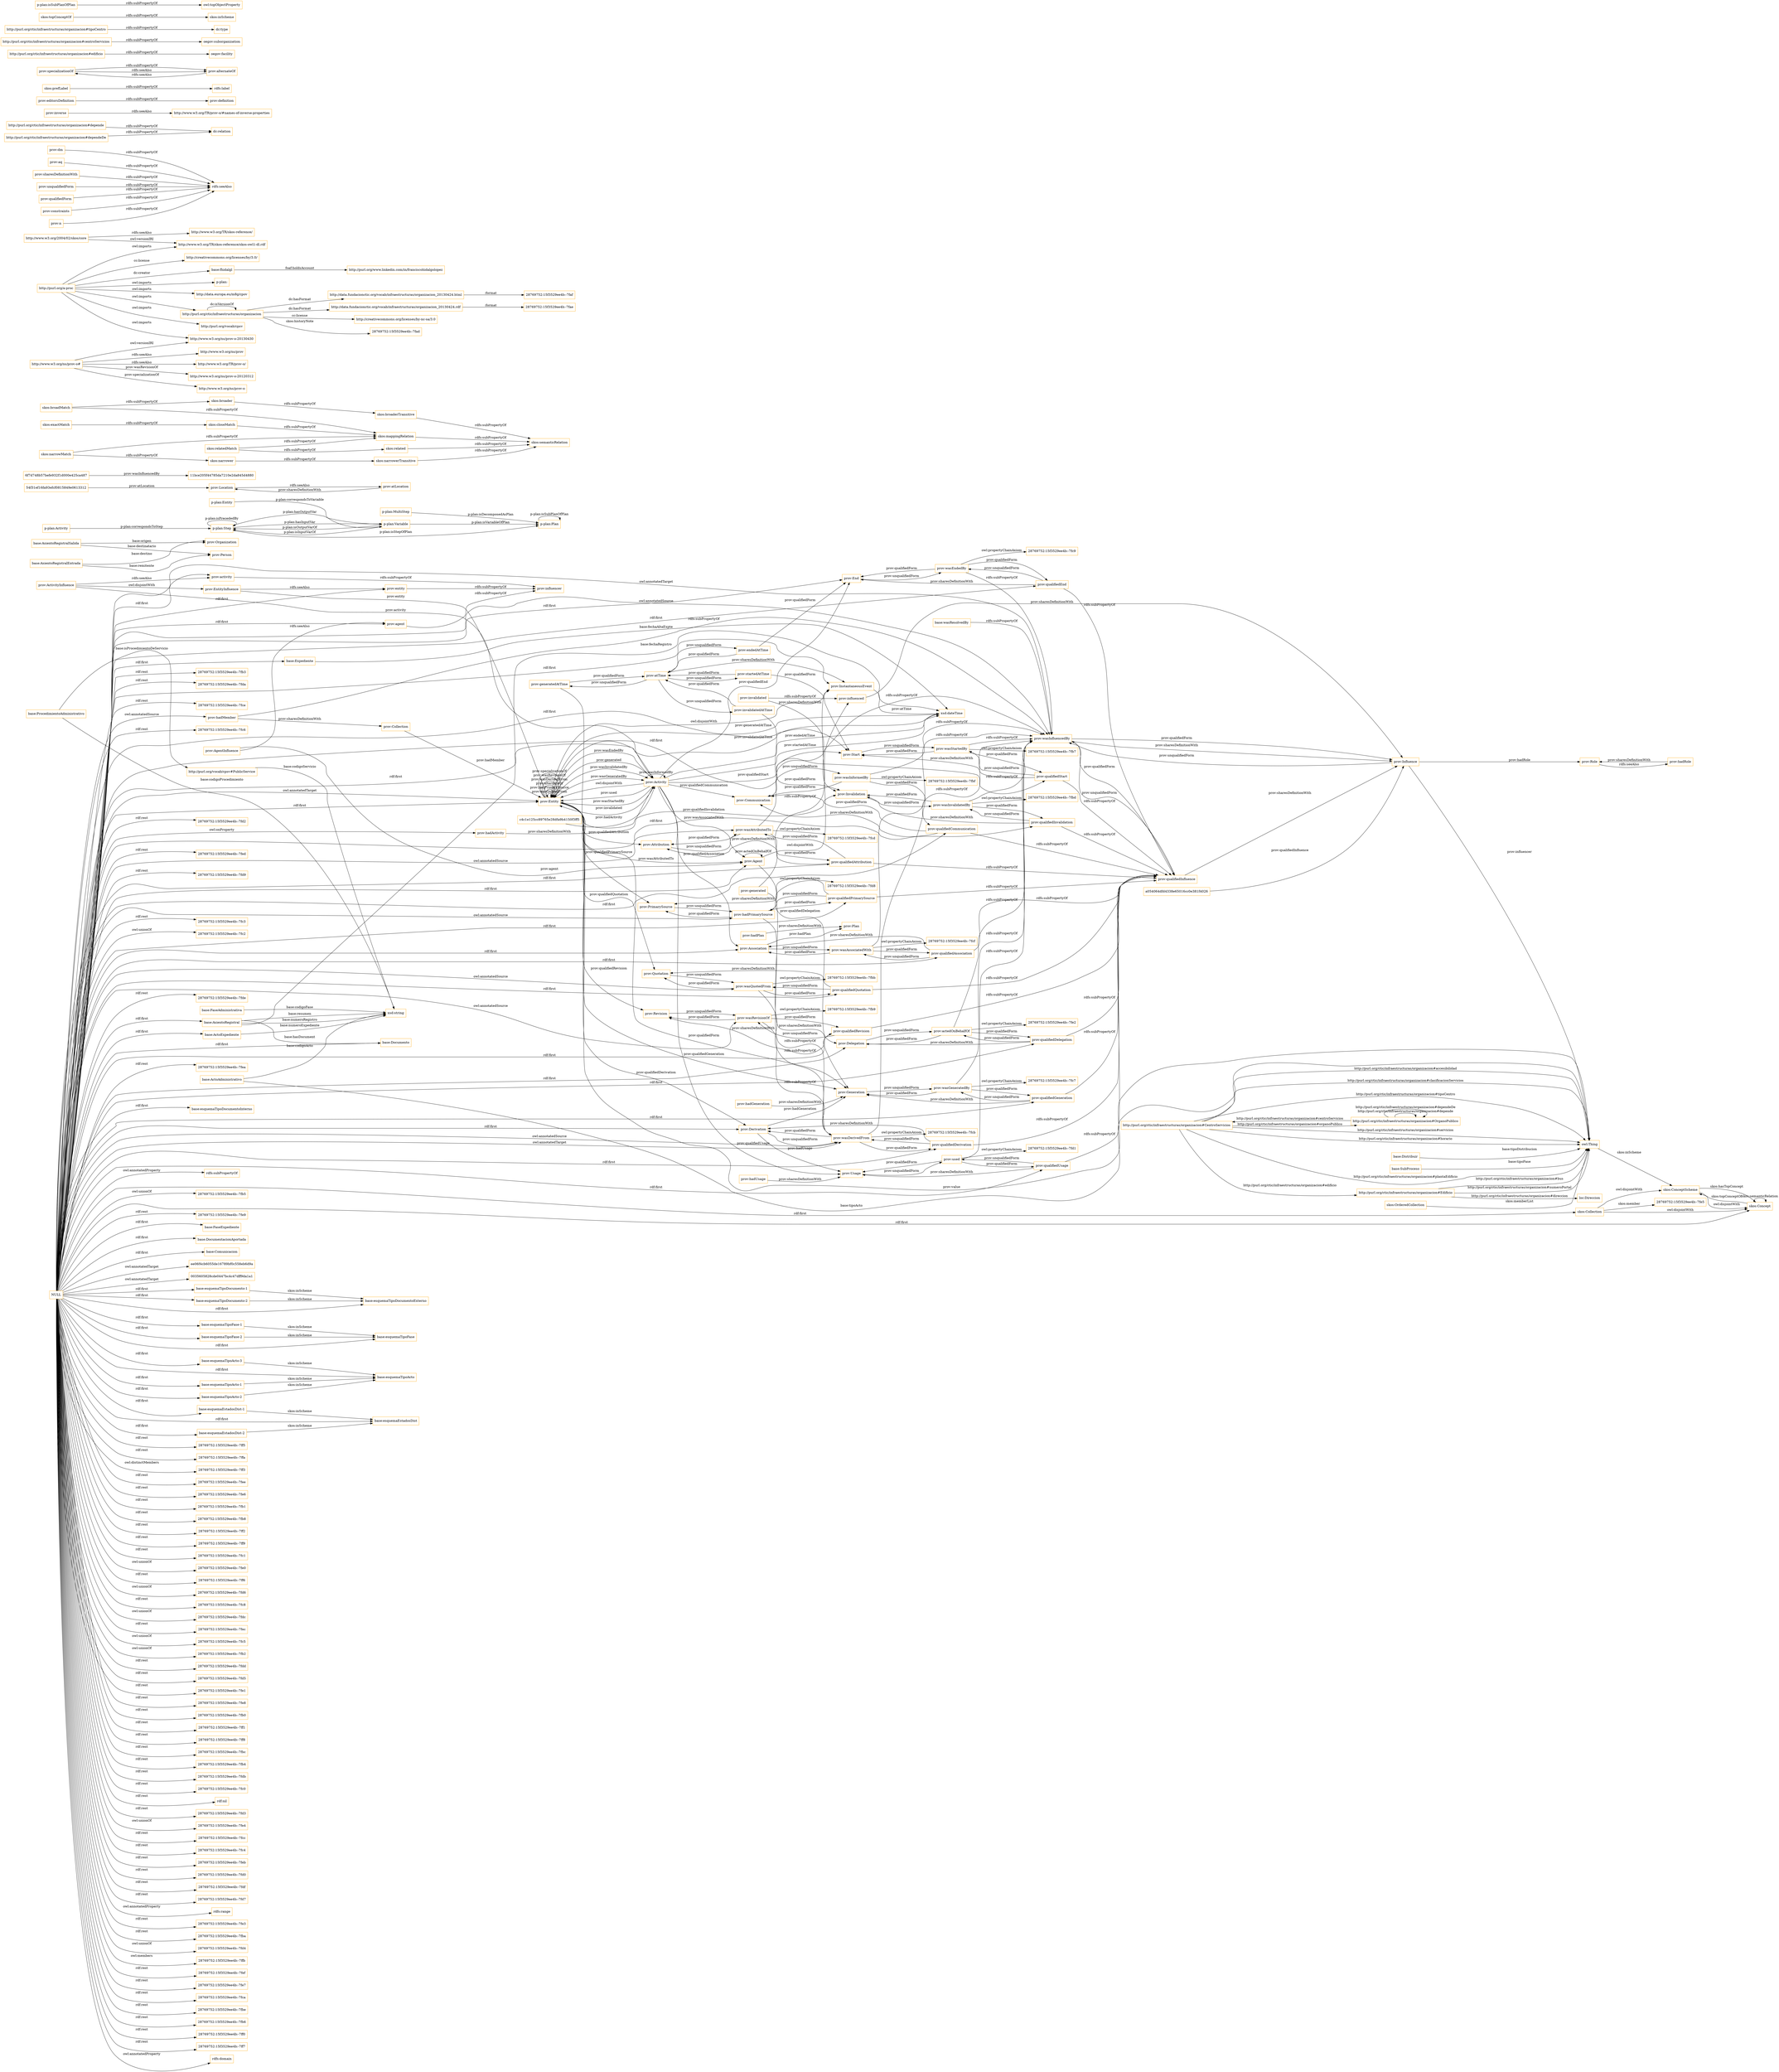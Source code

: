 digraph ar2dtool_diagram { 
rankdir=LR;
size="1501"
node [shape = rectangle, color="orange"]; "base:Distribuir" "base:AsientoRegistral" "base:FaseExpediente" "base:Documento" "base:AsientoRegistralSalida" "base:DocumentacionAportada" "base:ProcedimientoAdministrativo" "base:FaseAdministrativa" "base:ActoExpediente" "base:SubProceso" "skos:ConceptScheme" "base:AsientoRegistralEntrada" "base:Comunicacion" "base:Expediente" "skos:Concept" "base:ActoAdministrativo" "28769752:15f3529ee4b:-7fe5" "skos:OrderedCollection" "skos:Collection" "p-plan:MultiStep" "p-plan:Activity" "p-plan:Step" "p-plan:Entity" "prov:Entity" "p-plan:Plan" "prov:Plan" "prov:Activity" "p-plan:Variable" "prov:Influence" "prov:End" "prov:Agent" "prov:Derivation" "prov:Role" "prov:Quotation" "54f31ef16fa93efcf0815849e0613312" "ee06f4cb6055de16789bf0c558eb6d9a" "prov:Collection" "prov:InstantaneousEvent" "prov:Delegation" "prov:Invalidation" "prov:Usage" "11bce205f44785da7210e2da845d4880" "prov:Attribution" "prov:PrimarySource" "owl:Thing" "c4c1e125cc89765e28dfa9b4150f3ff5" "0035605828cde0447bc4c47dff9da1a1" "prov:ActivityInfluence" "prov:Organization" "prov:Revision" "prov:Communication" "prov:Association" "prov:Start" "prov:EntityInfluence" "prov:Location" "prov:AgentInfluence" "6f7d748b57befe932f1d000e425ca487" "a054064dfd4338e65016cc0e381f4026" "prov:Generation" "prov:Person" "http://purl.org/ctic/infraestructuras/organizacion#OrganoPublico" "http://purl.org/ctic/infraestructuras/organizacion#Edificio" "http://purl.org/ctic/infraestructuras/organizacion#CentroServicios" "loc:Direccion" ; /*classes style*/
	"prov:Activity" -> "prov:Entity" [ label = "owl:disjointWith" ];
	"prov:entity" -> "prov:influencer" [ label = "rdfs:subPropertyOf" ];
	"prov:Derivation" -> "prov:wasDerivedFrom" [ label = "prov:unqualifiedForm" ];
	"prov:Communication" -> "prov:wasInformedBy" [ label = "prov:unqualifiedForm" ];
	"prov:wasInvalidatedBy" -> "prov:wasInfluencedBy" [ label = "rdfs:subPropertyOf" ];
	"prov:wasInvalidatedBy" -> "28769752:15f3529ee4b:-7fbd" [ label = "owl:propertyChainAxiom" ];
	"prov:wasInvalidatedBy" -> "prov:qualifiedInvalidation" [ label = "prov:qualifiedForm" ];
	"prov:wasInvalidatedBy" -> "prov:Invalidation" [ label = "prov:qualifiedForm" ];
	"skos:closeMatch" -> "skos:mappingRelation" [ label = "rdfs:subPropertyOf" ];
	"prov:hadActivity" -> "prov:Activity" [ label = "prov:sharesDefinitionWith" ];
	"prov:hadGeneration" -> "prov:Generation" [ label = "prov:sharesDefinitionWith" ];
	"base:wasResolvedBy" -> "prov:wasInfluencedBy" [ label = "rdfs:subPropertyOf" ];
	"http://data.fundacionctic.org/vocab/infraestructuras/organizacion_20130424.html" -> "28769752:15f3529ee4b:-7faf" [ label = ":format" ];
	"prov:qualifiedPrimarySource" -> "prov:qualifiedInfluence" [ label = "rdfs:subPropertyOf" ];
	"prov:qualifiedPrimarySource" -> "prov:PrimarySource" [ label = "prov:sharesDefinitionWith" ];
	"prov:qualifiedPrimarySource" -> "prov:hadPrimarySource" [ label = "prov:unqualifiedForm" ];
	"prov:generated" -> "prov:Generation" [ label = "prov:sharesDefinitionWith" ];
	"prov:generated" -> "prov:influenced" [ label = "rdfs:subPropertyOf" ];
	"prov:dm" -> "rdfs:seeAlso" [ label = "rdfs:subPropertyOf" ];
	"http://www.w3.org/2004/02/skos/core" -> "http://www.w3.org/TR/skos-reference/skos-owl1-dl.rdf" [ label = "owl:versionIRI" ];
	"http://www.w3.org/2004/02/skos/core" -> "http://www.w3.org/TR/skos-reference/" [ label = "rdfs:seeAlso" ];
	"prov:wasDerivedFrom" -> "prov:Derivation" [ label = "prov:qualifiedForm" ];
	"prov:wasDerivedFrom" -> "prov:qualifiedDerivation" [ label = "prov:qualifiedForm" ];
	"prov:wasDerivedFrom" -> "prov:wasInfluencedBy" [ label = "rdfs:subPropertyOf" ];
	"prov:wasDerivedFrom" -> "28769752:15f3529ee4b:-7fcb" [ label = "owl:propertyChainAxiom" ];
	"skos:related" -> "skos:semanticRelation" [ label = "rdfs:subPropertyOf" ];
	"base:esquemaTipoDocumento-1" -> "base:esquemaTipoDocumentoExterno" [ label = "skos:inScheme" ];
	"prov:Delegation" -> "prov:actedOnBehalfOf" [ label = "prov:unqualifiedForm" ];
	"prov:invalidated" -> "prov:influenced" [ label = "rdfs:subPropertyOf" ];
	"prov:invalidated" -> "prov:Invalidation" [ label = "prov:sharesDefinitionWith" ];
	"skos:exactMatch" -> "skos:closeMatch" [ label = "rdfs:subPropertyOf" ];
	"http://purl.org/ctic/infraestructuras/organizacion#depende" -> "dc:relation" [ label = "rdfs:subPropertyOf" ];
	"prov:inverse" -> "http://www.w3.org/TR/prov-o/#names-of-inverse-properties" [ label = "rdfs:seeAlso" ];
	"prov:aq" -> "rdfs:seeAlso" [ label = "rdfs:subPropertyOf" ];
	"prov:Agent" -> "prov:InstantaneousEvent" [ label = "owl:disjointWith" ];
	"prov:wasInfluencedBy" -> "prov:Influence" [ label = "prov:sharesDefinitionWith" ];
	"prov:wasInfluencedBy" -> "prov:Influence" [ label = "prov:qualifiedForm" ];
	"prov:wasInfluencedBy" -> "prov:qualifiedInfluence" [ label = "prov:qualifiedForm" ];
	"prov:qualifiedDelegation" -> "prov:Delegation" [ label = "prov:sharesDefinitionWith" ];
	"prov:qualifiedDelegation" -> "prov:actedOnBehalfOf" [ label = "prov:unqualifiedForm" ];
	"prov:qualifiedDelegation" -> "prov:qualifiedInfluence" [ label = "rdfs:subPropertyOf" ];
	"prov:qualifiedAssociation" -> "prov:Association" [ label = "prov:sharesDefinitionWith" ];
	"prov:qualifiedAssociation" -> "prov:wasAssociatedWith" [ label = "prov:unqualifiedForm" ];
	"prov:qualifiedAssociation" -> "prov:qualifiedInfluence" [ label = "rdfs:subPropertyOf" ];
	"prov:editorsDefinition" -> "prov:definition" [ label = "rdfs:subPropertyOf" ];
	"skos:broaderTransitive" -> "skos:semanticRelation" [ label = "rdfs:subPropertyOf" ];
	"prov:Start" -> "prov:wasStartedBy" [ label = "prov:unqualifiedForm" ];
	"skos:narrower" -> "skos:narrowerTransitive" [ label = "rdfs:subPropertyOf" ];
	"prov:wasAttributedTo" -> "prov:Attribution" [ label = "prov:qualifiedForm" ];
	"prov:wasAttributedTo" -> "prov:wasInfluencedBy" [ label = "rdfs:subPropertyOf" ];
	"prov:wasAttributedTo" -> "prov:qualifiedAttribution" [ label = "prov:qualifiedForm" ];
	"prov:wasAttributedTo" -> "28769752:15f3529ee4b:-7fcd" [ label = "owl:propertyChainAxiom" ];
	"skos:Collection" -> "skos:ConceptScheme" [ label = "owl:disjointWith" ];
	"skos:Collection" -> "skos:Concept" [ label = "owl:disjointWith" ];
	"prov:Influence" -> "prov:wasInfluencedBy" [ label = "prov:unqualifiedForm" ];
	"prov:Usage" -> "prov:used" [ label = "prov:unqualifiedForm" ];
	"http://purl.org/ctic/infraestructuras/organizacion#dependeDe" -> "dc:relation" [ label = "rdfs:subPropertyOf" ];
	"skos:ConceptScheme" -> "skos:Concept" [ label = "owl:disjointWith" ];
	"prov:Association" -> "prov:wasAssociatedWith" [ label = "prov:unqualifiedForm" ];
	"prov:wasEndedBy" -> "prov:qualifiedEnd" [ label = "prov:qualifiedForm" ];
	"prov:wasEndedBy" -> "28769752:15f3529ee4b:-7fc9" [ label = "owl:propertyChainAxiom" ];
	"prov:wasEndedBy" -> "prov:End" [ label = "prov:qualifiedForm" ];
	"prov:wasEndedBy" -> "prov:wasInfluencedBy" [ label = "rdfs:subPropertyOf" ];
	"prov:activity" -> "prov:influencer" [ label = "rdfs:subPropertyOf" ];
	"prov:Entity" -> "prov:InstantaneousEvent" [ label = "owl:disjointWith" ];
	"skos:prefLabel" -> "rdfs:label" [ label = "rdfs:subPropertyOf" ];
	"base:esquemaTipoFase-1" -> "base:esquemaTipoFase" [ label = "skos:inScheme" ];
	"prov:specializationOf" -> "prov:alternateOf" [ label = "rdfs:subPropertyOf" ];
	"prov:specializationOf" -> "prov:alternateOf" [ label = "rdfs:seeAlso" ];
	"prov:invalidatedAtTime" -> "prov:atTime" [ label = "prov:qualifiedForm" ];
	"prov:invalidatedAtTime" -> "prov:Invalidation" [ label = "prov:qualifiedForm" ];
	"base:esquemaTipoActo-2" -> "base:esquemaTipoActo" [ label = "skos:inScheme" ];
	"prov:hadUsage" -> "prov:Usage" [ label = "prov:sharesDefinitionWith" ];
	"prov:qualifiedEnd" -> "prov:qualifiedInfluence" [ label = "rdfs:subPropertyOf" ];
	"prov:qualifiedEnd" -> "prov:wasEndedBy" [ label = "prov:unqualifiedForm" ];
	"prov:qualifiedEnd" -> "prov:End" [ label = "prov:sharesDefinitionWith" ];
	"skos:broadMatch" -> "skos:broader" [ label = "rdfs:subPropertyOf" ];
	"skos:broadMatch" -> "skos:mappingRelation" [ label = "rdfs:subPropertyOf" ];
	"prov:sharesDefinitionWith" -> "rdfs:seeAlso" [ label = "rdfs:subPropertyOf" ];
	"prov:used" -> "prov:wasInfluencedBy" [ label = "rdfs:subPropertyOf" ];
	"prov:used" -> "prov:Usage" [ label = "prov:qualifiedForm" ];
	"prov:used" -> "28769752:15f3529ee4b:-7fd1" [ label = "owl:propertyChainAxiom" ];
	"prov:used" -> "prov:qualifiedUsage" [ label = "prov:qualifiedForm" ];
	"prov:agent" -> "prov:influencer" [ label = "rdfs:subPropertyOf" ];
	"prov:qualifiedCommunication" -> "prov:Communication" [ label = "prov:sharesDefinitionWith" ];
	"prov:qualifiedCommunication" -> "prov:Communication" [ label = "prov:qualifiedForm" ];
	"prov:qualifiedCommunication" -> "prov:qualifiedInfluence" [ label = "rdfs:subPropertyOf" ];
	"prov:atTime" -> "prov:invalidatedAtTime" [ label = "prov:unqualifiedForm" ];
	"prov:atTime" -> "prov:startedAtTime" [ label = "prov:unqualifiedForm" ];
	"prov:atTime" -> "prov:generatedAtTime" [ label = "prov:unqualifiedForm" ];
	"prov:atTime" -> "prov:endedAtTime" [ label = "prov:unqualifiedForm" ];
	"prov:atTime" -> "prov:InstantaneousEvent" [ label = "prov:sharesDefinitionWith" ];
	"prov:hadRole" -> "prov:Role" [ label = "prov:sharesDefinitionWith" ];
	"skos:narrowMatch" -> "skos:narrower" [ label = "rdfs:subPropertyOf" ];
	"skos:narrowMatch" -> "skos:mappingRelation" [ label = "rdfs:subPropertyOf" ];
	"prov:wasQuotedFrom" -> "28769752:15f3529ee4b:-7fbb" [ label = "owl:propertyChainAxiom" ];
	"prov:wasQuotedFrom" -> "prov:wasDerivedFrom" [ label = "rdfs:subPropertyOf" ];
	"prov:wasQuotedFrom" -> "prov:qualifiedQuotation" [ label = "prov:qualifiedForm" ];
	"prov:wasQuotedFrom" -> "prov:Quotation" [ label = "prov:qualifiedForm" ];
	"prov:qualifiedQuotation" -> "prov:wasQuotedFrom" [ label = "prov:unqualifiedForm" ];
	"prov:qualifiedQuotation" -> "prov:Quotation" [ label = "prov:sharesDefinitionWith" ];
	"prov:qualifiedQuotation" -> "prov:qualifiedInfluence" [ label = "rdfs:subPropertyOf" ];
	"prov:unqualifiedForm" -> "rdfs:seeAlso" [ label = "rdfs:subPropertyOf" ];
	"prov:wasGeneratedBy" -> "prov:wasInfluencedBy" [ label = "rdfs:subPropertyOf" ];
	"prov:wasGeneratedBy" -> "prov:Generation" [ label = "prov:qualifiedForm" ];
	"prov:wasGeneratedBy" -> "28769752:15f3529ee4b:-7fc7" [ label = "owl:propertyChainAxiom" ];
	"prov:wasGeneratedBy" -> "prov:qualifiedGeneration" [ label = "prov:qualifiedForm" ];
	"prov:qualifiedForm" -> "rdfs:seeAlso" [ label = "rdfs:subPropertyOf" ];
	"skos:narrowerTransitive" -> "skos:semanticRelation" [ label = "rdfs:subPropertyOf" ];
	"prov:qualifiedUsage" -> "prov:qualifiedInfluence" [ label = "rdfs:subPropertyOf" ];
	"prov:qualifiedUsage" -> "prov:Usage" [ label = "prov:sharesDefinitionWith" ];
	"prov:qualifiedUsage" -> "prov:used" [ label = "prov:unqualifiedForm" ];
	"prov:wasInformedBy" -> "28769752:15f3529ee4b:-7fbf" [ label = "owl:propertyChainAxiom" ];
	"prov:wasInformedBy" -> "prov:wasInfluencedBy" [ label = "rdfs:subPropertyOf" ];
	"prov:wasInformedBy" -> "prov:qualifiedCommunication" [ label = "prov:qualifiedForm" ];
	"prov:wasInformedBy" -> "prov:Communication" [ label = "prov:qualifiedForm" ];
	"prov:hadMember" -> "prov:Collection" [ label = "prov:sharesDefinitionWith" ];
	"prov:hadMember" -> "prov:wasInfluencedBy" [ label = "rdfs:subPropertyOf" ];
	"prov:qualifiedInvalidation" -> "prov:Invalidation" [ label = "prov:sharesDefinitionWith" ];
	"prov:qualifiedInvalidation" -> "prov:wasInvalidatedBy" [ label = "prov:unqualifiedForm" ];
	"prov:qualifiedInvalidation" -> "prov:qualifiedInfluence" [ label = "rdfs:subPropertyOf" ];
	"prov:Generation" -> "prov:wasGeneratedBy" [ label = "prov:unqualifiedForm" ];
	"prov:constraints" -> "rdfs:seeAlso" [ label = "rdfs:subPropertyOf" ];
	"prov:actedOnBehalfOf" -> "prov:qualifiedDelegation" [ label = "prov:qualifiedForm" ];
	"prov:actedOnBehalfOf" -> "prov:Delegation" [ label = "prov:qualifiedForm" ];
	"prov:actedOnBehalfOf" -> "28769752:15f3529ee4b:-7fe2" [ label = "owl:propertyChainAxiom" ];
	"prov:actedOnBehalfOf" -> "prov:wasInfluencedBy" [ label = "rdfs:subPropertyOf" ];
	"prov:qualifiedGeneration" -> "prov:wasGeneratedBy" [ label = "prov:unqualifiedForm" ];
	"prov:qualifiedGeneration" -> "prov:qualifiedInfluence" [ label = "rdfs:subPropertyOf" ];
	"prov:qualifiedGeneration" -> "prov:Generation" [ label = "prov:sharesDefinitionWith" ];
	"prov:ActivityInfluence" -> "prov:activity" [ label = "rdfs:seeAlso" ];
	"prov:ActivityInfluence" -> "prov:EntityInfluence" [ label = "owl:disjointWith" ];
	"prov:qualifiedAttribution" -> "prov:qualifiedInfluence" [ label = "rdfs:subPropertyOf" ];
	"prov:qualifiedAttribution" -> "prov:wasAttributedTo" [ label = "prov:unqualifiedForm" ];
	"prov:qualifiedAttribution" -> "prov:Attribution" [ label = "prov:sharesDefinitionWith" ];
	"prov:startedAtTime" -> "prov:Start" [ label = "prov:qualifiedForm" ];
	"prov:startedAtTime" -> "prov:atTime" [ label = "prov:qualifiedForm" ];
	"prov:Revision" -> "prov:wasRevisionOf" [ label = "prov:unqualifiedForm" ];
	"base:esquemaEstadosDist-1" -> "base:esquemaEstadosDist" [ label = "skos:inScheme" ];
	"http://purl.org/ctic/infraestructuras/organizacion#edificio" -> "oegov:facility" [ label = "rdfs:subPropertyOf" ];
	"prov:qualifiedDerivation" -> "prov:wasDerivedFrom" [ label = "prov:unqualifiedForm" ];
	"prov:qualifiedDerivation" -> "prov:qualifiedInfluence" [ label = "rdfs:subPropertyOf" ];
	"prov:qualifiedDerivation" -> "prov:Derivation" [ label = "prov:sharesDefinitionWith" ];
	"prov:AgentInfluence" -> "prov:agent" [ label = "rdfs:seeAlso" ];
	"http://data.fundacionctic.org/vocab/infraestructuras/organizacion_20130424.rdf" -> "28769752:15f3529ee4b:-7fae" [ label = ":format" ];
	"prov:wasAssociatedWith" -> "prov:Association" [ label = "prov:qualifiedForm" ];
	"prov:wasAssociatedWith" -> "prov:wasInfluencedBy" [ label = "rdfs:subPropertyOf" ];
	"prov:wasAssociatedWith" -> "prov:qualifiedAssociation" [ label = "prov:qualifiedForm" ];
	"prov:wasAssociatedWith" -> "28769752:15f3529ee4b:-7fcf" [ label = "owl:propertyChainAxiom" ];
	"prov:Role" -> "prov:hadRole" [ label = "rdfs:seeAlso" ];
	"base:esquemaTipoDocumento-2" -> "base:esquemaTipoDocumentoExterno" [ label = "skos:inScheme" ];
	"prov:Invalidation" -> "prov:wasInvalidatedBy" [ label = "prov:unqualifiedForm" ];
	"prov:hadPlan" -> "prov:Plan" [ label = "prov:sharesDefinitionWith" ];
	"prov:n" -> "rdfs:seeAlso" [ label = "rdfs:subPropertyOf" ];
	"prov:endedAtTime" -> "prov:End" [ label = "prov:qualifiedForm" ];
	"prov:endedAtTime" -> "prov:atTime" [ label = "prov:qualifiedForm" ];
	"prov:qualifiedRevision" -> "prov:qualifiedInfluence" [ label = "rdfs:subPropertyOf" ];
	"prov:qualifiedRevision" -> "prov:wasRevisionOf" [ label = "prov:unqualifiedForm" ];
	"prov:qualifiedRevision" -> "prov:Revision" [ label = "prov:sharesDefinitionWith" ];
	"prov:alternateOf" -> "prov:specializationOf" [ label = "rdfs:seeAlso" ];
	"base:fhidalgl" -> "http://purl.org/www.linkedin.com/in/franciscohidalgolopez" [ label = "foaf:holdsAccount" ];
	"base:esquemaTipoFase-2" -> "base:esquemaTipoFase" [ label = "skos:inScheme" ];
	"base:esquemaTipoActo-3" -> "base:esquemaTipoActo" [ label = "skos:inScheme" ];
	"http://purl.org/ctic/infraestructuras/organizacion#centroServicios" -> "oegov:suborganization" [ label = "rdfs:subPropertyOf" ];
	"prov:wasStartedBy" -> "prov:qualifiedStart" [ label = "prov:qualifiedForm" ];
	"prov:wasStartedBy" -> "28769752:15f3529ee4b:-7fb7" [ label = "owl:propertyChainAxiom" ];
	"prov:wasStartedBy" -> "prov:wasInfluencedBy" [ label = "rdfs:subPropertyOf" ];
	"prov:wasStartedBy" -> "prov:Start" [ label = "prov:qualifiedForm" ];
	"prov:Location" -> "prov:atLocation" [ label = "rdfs:seeAlso" ];
	"prov:PrimarySource" -> "prov:hadPrimarySource" [ label = "prov:unqualifiedForm" ];
	"http://purl.org/a-proc" -> "base:fhidalgl" [ label = "dc:creator" ];
	"http://purl.org/a-proc" -> "p-plan:" [ label = "owl:imports" ];
	"http://purl.org/a-proc" -> "http://www.w3.org/ns/prov-o-20130430" [ label = "owl:imports" ];
	"http://purl.org/a-proc" -> "http://data.europa.eu/m8g/cpov" [ label = "owl:imports" ];
	"http://purl.org/a-proc" -> "http://purl.org/vocab/cpsv" [ label = "owl:imports" ];
	"http://purl.org/a-proc" -> "http://purl.org/ctic/infraestructuras/organizacion" [ label = "owl:imports" ];
	"http://purl.org/a-proc" -> "http://www.w3.org/TR/skos-reference/skos-owl1-dl.rdf" [ label = "owl:imports" ];
	"http://purl.org/a-proc" -> "http://creativecommons.org/licenses/by/3.0/" [ label = "cc:license" ];
	"prov:Quotation" -> "prov:wasQuotedFrom" [ label = "prov:unqualifiedForm" ];
	"http://purl.org/ctic/infraestructuras/organizacion#tipoCentro" -> "dc:type" [ label = "rdfs:subPropertyOf" ];
	"prov:qualifiedStart" -> "prov:Start" [ label = "prov:sharesDefinitionWith" ];
	"prov:qualifiedStart" -> "prov:wasStartedBy" [ label = "prov:unqualifiedForm" ];
	"prov:qualifiedStart" -> "prov:qualifiedInfluence" [ label = "rdfs:subPropertyOf" ];
	"prov:atLocation" -> "prov:Location" [ label = "prov:sharesDefinitionWith" ];
	"prov:qualifiedInfluence" -> "prov:wasInfluencedBy" [ label = "prov:unqualifiedForm" ];
	"prov:qualifiedInfluence" -> "prov:Influence" [ label = "prov:sharesDefinitionWith" ];
	"prov:hadPrimarySource" -> "prov:PrimarySource" [ label = "prov:qualifiedForm" ];
	"prov:hadPrimarySource" -> "prov:qualifiedPrimarySource" [ label = "prov:qualifiedForm" ];
	"prov:hadPrimarySource" -> "28769752:15f3529ee4b:-7fd8" [ label = "owl:propertyChainAxiom" ];
	"prov:hadPrimarySource" -> "prov:wasDerivedFrom" [ label = "rdfs:subPropertyOf" ];
	"prov:wasRevisionOf" -> "prov:Revision" [ label = "prov:qualifiedForm" ];
	"prov:wasRevisionOf" -> "prov:qualifiedRevision" [ label = "prov:qualifiedForm" ];
	"prov:wasRevisionOf" -> "28769752:15f3529ee4b:-7fb9" [ label = "owl:propertyChainAxiom" ];
	"prov:wasRevisionOf" -> "prov:wasDerivedFrom" [ label = "rdfs:subPropertyOf" ];
	"NULL" -> "28769752:15f3529ee4b:-7ff5" [ label = "rdf:rest" ];
	"NULL" -> "28769752:15f3529ee4b:-7ffa" [ label = "rdf:rest" ];
	"NULL" -> "28769752:15f3529ee4b:-7ff3" [ label = "owl:distinctMembers" ];
	"NULL" -> "28769752:15f3529ee4b:-7fee" [ label = "rdf:rest" ];
	"NULL" -> "28769752:15f3529ee4b:-7fe6" [ label = "rdf:rest" ];
	"NULL" -> "prov:Start" [ label = "rdf:first" ];
	"NULL" -> "28769752:15f3529ee4b:-7fb1" [ label = "rdf:rest" ];
	"NULL" -> "prov:qualifiedRevision" [ label = "rdf:first" ];
	"NULL" -> "28769752:15f3529ee4b:-7fb8" [ label = "rdf:rest" ];
	"NULL" -> "base:ActoExpediente" [ label = "rdf:first" ];
	"NULL" -> "28769752:15f3529ee4b:-7ff2" [ label = "rdf:rest" ];
	"NULL" -> "prov:qualifiedStart" [ label = "rdf:first" ];
	"NULL" -> "28769752:15f3529ee4b:-7ff9" [ label = "rdf:rest" ];
	"NULL" -> "skos:Concept" [ label = "rdf:first" ];
	"NULL" -> "base:esquemaTipoActo-1" [ label = "rdf:first" ];
	"NULL" -> "prov:wasInfluencedBy" [ label = "owl:annotatedTarget" ];
	"NULL" -> "28769752:15f3529ee4b:-7fc1" [ label = "rdf:rest" ];
	"NULL" -> "28769752:15f3529ee4b:-7fe0" [ label = "owl:unionOf" ];
	"NULL" -> "28769752:15f3529ee4b:-7ff6" [ label = "rdf:rest" ];
	"NULL" -> "28769752:15f3529ee4b:-7fd6" [ label = "owl:unionOf" ];
	"NULL" -> "28769752:15f3529ee4b:-7fc8" [ label = "rdf:rest" ];
	"NULL" -> "28769752:15f3529ee4b:-7fdc" [ label = "owl:unionOf" ];
	"NULL" -> "base:esquemaEstadosDist" [ label = "rdf:first" ];
	"NULL" -> "prov:Derivation" [ label = "rdf:first" ];
	"NULL" -> "prov:hadMember" [ label = "owl:annotatedSource" ];
	"NULL" -> "prov:qualifiedAssociation" [ label = "rdf:first" ];
	"NULL" -> "28769752:15f3529ee4b:-7fec" [ label = "rdf:rest" ];
	"NULL" -> "28769752:15f3529ee4b:-7fc5" [ label = "owl:unionOf" ];
	"NULL" -> "base:Comunicacion" [ label = "rdf:first" ];
	"NULL" -> "28769752:15f3529ee4b:-7fb2" [ label = "owl:unionOf" ];
	"NULL" -> "base:esquemaTipoDocumento-1" [ label = "rdf:first" ];
	"NULL" -> "base:esquemaTipoDocumento-2" [ label = "rdf:first" ];
	"NULL" -> "ee06f4cb6055de16789bf0c558eb6d9a" [ label = "owl:annotatedTarget" ];
	"NULL" -> "base:esquemaTipoFase-1" [ label = "rdf:first" ];
	"NULL" -> "28769752:15f3529ee4b:-7fdd" [ label = "rdf:rest" ];
	"NULL" -> "prov:wasDerivedFrom" [ label = "owl:annotatedSource" ];
	"NULL" -> "28769752:15f3529ee4b:-7fd5" [ label = "rdf:rest" ];
	"NULL" -> "prov:wasInfluencedBy" [ label = "owl:annotatedSource" ];
	"NULL" -> "28769752:15f3529ee4b:-7fe1" [ label = "rdf:rest" ];
	"NULL" -> "prov:qualifiedCommunication" [ label = "rdf:first" ];
	"NULL" -> "prov:wasDerivedFrom" [ label = "owl:annotatedTarget" ];
	"NULL" -> "28769752:15f3529ee4b:-7fe8" [ label = "rdf:rest" ];
	"NULL" -> "prov:qualifiedPrimarySource" [ label = "rdf:first" ];
	"NULL" -> "28769752:15f3529ee4b:-7fb0" [ label = "rdf:rest" ];
	"NULL" -> "base:Documento" [ label = "rdf:first" ];
	"NULL" -> "28769752:15f3529ee4b:-7ff1" [ label = "rdf:rest" ];
	"NULL" -> "28769752:15f3529ee4b:-7ff8" [ label = "rdf:rest" ];
	"NULL" -> "prov:wasAttributedTo" [ label = "owl:annotatedSource" ];
	"NULL" -> "28769752:15f3529ee4b:-7fbc" [ label = "rdf:rest" ];
	"NULL" -> "prov:Entity" [ label = "rdf:first" ];
	"NULL" -> "28769752:15f3529ee4b:-7fb4" [ label = "rdf:rest" ];
	"NULL" -> "28769752:15f3529ee4b:-7fdb" [ label = "rdf:rest" ];
	"NULL" -> "prov:entity" [ label = "rdf:first" ];
	"NULL" -> "prov:qualifiedUsage" [ label = "rdf:first" ];
	"NULL" -> "28769752:15f3529ee4b:-7fc0" [ label = "rdf:rest" ];
	"NULL" -> "base:Expediente" [ label = "rdf:first" ];
	"NULL" -> "prov:Delegation" [ label = "rdf:first" ];
	"NULL" -> "prov:Entity" [ label = "owl:annotatedTarget" ];
	"NULL" -> "prov:wasQuotedFrom" [ label = "owl:annotatedSource" ];
	"NULL" -> "rdf:nil" [ label = "rdf:rest" ];
	"NULL" -> "28769752:15f3529ee4b:-7fd3" [ label = "rdf:rest" ];
	"NULL" -> "28769752:15f3529ee4b:-7fe4" [ label = "owl:unionOf" ];
	"NULL" -> "28769752:15f3529ee4b:-7fcc" [ label = "rdf:rest" ];
	"NULL" -> "prov:qualifiedInvalidation" [ label = "rdf:first" ];
	"NULL" -> "28769752:15f3529ee4b:-7fc4" [ label = "rdf:rest" ];
	"NULL" -> "28769752:15f3529ee4b:-7feb" [ label = "rdf:rest" ];
	"NULL" -> "base:esquemaEstadosDist-1" [ label = "rdf:first" ];
	"NULL" -> "prov:agent" [ label = "rdf:first" ];
	"NULL" -> "prov:qualifiedEnd" [ label = "rdf:first" ];
	"NULL" -> "28769752:15f3529ee4b:-7fd0" [ label = "rdf:rest" ];
	"NULL" -> "28769752:15f3529ee4b:-7fdf" [ label = "rdf:rest" ];
	"NULL" -> "prov:End" [ label = "rdf:first" ];
	"NULL" -> "28769752:15f3529ee4b:-7fd7" [ label = "rdf:rest" ];
	"NULL" -> "prov:Activity" [ label = "rdf:first" ];
	"NULL" -> "rdfs:range" [ label = "owl:annotatedProperty" ];
	"NULL" -> "28769752:15f3529ee4b:-7fe3" [ label = "rdf:rest" ];
	"NULL" -> "prov:Association" [ label = "rdf:first" ];
	"NULL" -> "base:DocumentacionAportada" [ label = "rdf:first" ];
	"NULL" -> "28769752:15f3529ee4b:-7fba" [ label = "rdf:rest" ];
	"NULL" -> "28769752:15f3529ee4b:-7fd4" [ label = "owl:unionOf" ];
	"NULL" -> "prov:activity" [ label = "rdf:first" ];
	"NULL" -> "base:esquemaEstadosDist-2" [ label = "rdf:first" ];
	"NULL" -> "28769752:15f3529ee4b:-7ffb" [ label = "owl:members" ];
	"NULL" -> "28769752:15f3529ee4b:-7fef" [ label = "rdf:rest" ];
	"NULL" -> "28769752:15f3529ee4b:-7fe7" [ label = "rdf:rest" ];
	"NULL" -> "prov:InstantaneousEvent" [ label = "rdf:first" ];
	"NULL" -> "prov:qualifiedDelegation" [ label = "rdf:first" ];
	"NULL" -> "28769752:15f3529ee4b:-7fca" [ label = "rdf:rest" ];
	"NULL" -> "prov:qualifiedDerivation" [ label = "rdf:first" ];
	"NULL" -> "28769752:15f3529ee4b:-7fbe" [ label = "rdf:rest" ];
	"NULL" -> "prov:qualifiedGeneration" [ label = "rdf:first" ];
	"NULL" -> "28769752:15f3529ee4b:-7fb6" [ label = "rdf:rest" ];
	"NULL" -> "prov:wasRevisionOf" [ label = "owl:annotatedSource" ];
	"NULL" -> "prov:qualifiedAttribution" [ label = "rdf:first" ];
	"NULL" -> "base:esquemaTipoActo" [ label = "rdf:first" ];
	"NULL" -> "28769752:15f3529ee4b:-7ff0" [ label = "rdf:rest" ];
	"NULL" -> "base:FaseExpediente" [ label = "rdf:first" ];
	"NULL" -> "28769752:15f3529ee4b:-7ff7" [ label = "rdf:rest" ];
	"NULL" -> "rdfs:domain" [ label = "owl:annotatedProperty" ];
	"NULL" -> "prov:hadActivity" [ label = "owl:onProperty" ];
	"NULL" -> "prov:hadPrimarySource" [ label = "owl:annotatedSource" ];
	"NULL" -> "base:esquemaTipoActo-2" [ label = "rdf:first" ];
	"NULL" -> "base:esquemaTipoActo-3" [ label = "rdf:first" ];
	"NULL" -> "28769752:15f3529ee4b:-7fb3" [ label = "rdf:rest" ];
	"NULL" -> "base:esquemaTipoDocumentoExterno" [ label = "rdf:first" ];
	"NULL" -> "28769752:15f3529ee4b:-7fda" [ label = "rdf:rest" ];
	"NULL" -> "0035605828cde0447bc4c47dff9da1a1" [ label = "owl:annotatedTarget" ];
	"NULL" -> "28769752:15f3529ee4b:-7fce" [ label = "rdf:rest" ];
	"NULL" -> "28769752:15f3529ee4b:-7fc6" [ label = "rdf:rest" ];
	"NULL" -> "28769752:15f3529ee4b:-7fed" [ label = "rdf:rest" ];
	"NULL" -> "base:esquemaTipoFase" [ label = "rdf:first" ];
	"NULL" -> "28769752:15f3529ee4b:-7fd2" [ label = "rdf:rest" ];
	"NULL" -> "28769752:15f3529ee4b:-7fd9" [ label = "rdf:rest" ];
	"NULL" -> "28769752:15f3529ee4b:-7fc3" [ label = "rdf:rest" ];
	"NULL" -> "28769752:15f3529ee4b:-7fea" [ label = "rdf:rest" ];
	"NULL" -> "base:esquemaTipoDocumentoInterno" [ label = "rdf:first" ];
	"NULL" -> "28769752:15f3529ee4b:-7fc2" [ label = "owl:unionOf" ];
	"NULL" -> "28769752:15f3529ee4b:-7fde" [ label = "rdf:rest" ];
	"NULL" -> "rdfs:subPropertyOf" [ label = "owl:annotatedProperty" ];
	"NULL" -> "prov:Agent" [ label = "rdf:first" ];
	"NULL" -> "base:AsientoRegistral" [ label = "rdf:first" ];
	"NULL" -> "skos:Collection" [ label = "rdf:first" ];
	"NULL" -> "28769752:15f3529ee4b:-7fb5" [ label = "owl:unionOf" ];
	"NULL" -> "prov:qualifiedQuotation" [ label = "rdf:first" ];
	"NULL" -> "base:esquemaTipoFase-2" [ label = "rdf:first" ];
	"NULL" -> "28769752:15f3529ee4b:-7fe9" [ label = "rdf:rest" ];
	"prov:influenced" -> "prov:Influence" [ label = "prov:sharesDefinitionWith" ];
	"base:esquemaEstadosDist-2" -> "base:esquemaEstadosDist" [ label = "skos:inScheme" ];
	"skos:topConceptOf" -> "skos:inScheme" [ label = "rdfs:subPropertyOf" ];
	"http://purl.org/ctic/infraestructuras/organizacion" -> "http://data.fundacionctic.org/vocab/infraestructuras/organizacion_20130424.rdf" [ label = "dc:hasFormat" ];
	"http://purl.org/ctic/infraestructuras/organizacion" -> "http://creativecommons.org/licenses/by-nc-sa/3.0" [ label = "cc:license" ];
	"http://purl.org/ctic/infraestructuras/organizacion" -> "http://purl.org/ctic/infraestructuras/organizacion" [ label = "dc:isVersionOf" ];
	"http://purl.org/ctic/infraestructuras/organizacion" -> "28769752:15f3529ee4b:-7fad" [ label = "skos:historyNote" ];
	"http://purl.org/ctic/infraestructuras/organizacion" -> "http://data.fundacionctic.org/vocab/infraestructuras/organizacion_20130424.html" [ label = "dc:hasFormat" ];
	"prov:End" -> "prov:wasEndedBy" [ label = "prov:unqualifiedForm" ];
	"base:esquemaTipoActo-1" -> "base:esquemaTipoActo" [ label = "skos:inScheme" ];
	"skos:relatedMatch" -> "skos:related" [ label = "rdfs:subPropertyOf" ];
	"skos:relatedMatch" -> "skos:mappingRelation" [ label = "rdfs:subPropertyOf" ];
	"skos:broader" -> "skos:broaderTransitive" [ label = "rdfs:subPropertyOf" ];
	"prov:Attribution" -> "prov:wasAttributedTo" [ label = "prov:unqualifiedForm" ];
	"p-plan:isSubPlanOfPlan" -> "owl:topObjectProperty" [ label = "rdfs:subPropertyOf" ];
	"prov:EntityInfluence" -> "prov:entity" [ label = "rdfs:seeAlso" ];
	"skos:mappingRelation" -> "skos:semanticRelation" [ label = "rdfs:subPropertyOf" ];
	"http://www.w3.org/ns/prov-o#" -> "http://www.w3.org/ns/prov-o-20120312" [ label = "prov:wasRevisionOf" ];
	"http://www.w3.org/ns/prov-o#" -> "http://www.w3.org/ns/prov-o" [ label = "prov:specializationOf" ];
	"http://www.w3.org/ns/prov-o#" -> "http://www.w3.org/ns/prov-o-20130430" [ label = "owl:versionIRI" ];
	"http://www.w3.org/ns/prov-o#" -> "http://www.w3.org/ns/prov" [ label = "rdfs:seeAlso" ];
	"http://www.w3.org/ns/prov-o#" -> "http://www.w3.org/TR/prov-o/" [ label = "rdfs:seeAlso" ];
	"prov:generatedAtTime" -> "prov:atTime" [ label = "prov:qualifiedForm" ];
	"prov:generatedAtTime" -> "prov:Generation" [ label = "prov:qualifiedForm" ];
	"prov:Activity" -> "prov:Association" [ label = "prov:qualifiedAssociation" ];
	"http://purl.org/ctic/infraestructuras/organizacion#CentroServicios" -> "owl:Thing" [ label = "http://purl.org/ctic/infraestructuras/organizacion#accesibilidad" ];
	"prov:Entity" -> "prov:Invalidation" [ label = "prov:qualifiedInvalidation" ];
	"prov:Activity" -> "prov:Activity" [ label = "prov:wasInformedBy" ];
	"prov:Derivation" -> "prov:Usage" [ label = "prov:hadUsage" ];
	"prov:Activity" -> "xsd:dateTime" [ label = "prov:startedAtTime" ];
	"prov:Entity" -> "prov:Entity" [ label = "prov:wasQuotedFrom" ];
	"base:AsientoRegistralSalida" -> "prov:Person" [ label = "base:destinatario" ];
	"http://purl.org/ctic/infraestructuras/organizacion#OrganoPublico" -> "http://purl.org/ctic/infraestructuras/organizacion#CentroServicios" [ label = "http://purl.org/ctic/infraestructuras/organizacion#centroServicios" ];
	"p-plan:Step" -> "p-plan:Variable" [ label = "p-plan:hasOutputVar" ];
	"http://purl.org/ctic/infraestructuras/organizacion#Edificio" -> "owl:Thing" [ label = "http://purl.org/ctic/infraestructuras/organizacion#numeroPortal" ];
	"prov:Entity" -> "xsd:dateTime" [ label = "prov:invalidatedAtTime" ];
	"p-plan:Step" -> "p-plan:Plan" [ label = "p-plan:isStepOfPlan" ];
	"p-plan:Variable" -> "p-plan:Plan" [ label = "p-plan:isVariableOfPlan" ];
	"p-plan:Plan" -> "p-plan:Plan" [ label = "p-plan:isSubPlanOfPlan" ];
	"c4c1e125cc89765e28dfa9b4150f3ff5" -> "prov:Activity" [ label = "prov:hadActivity" ];
	"base:AsientoRegistral" -> "xsd:string" [ label = "base:numeroRegistro" ];
	"prov:Entity" -> "xsd:dateTime" [ label = "prov:generatedAtTime" ];
	"prov:Entity" -> "prov:Revision" [ label = "prov:qualifiedRevision" ];
	"skos:ConceptScheme" -> "skos:Concept" [ label = "skos:hasTopConcept" ];
	"p-plan:Activity" -> "p-plan:Step" [ label = "p-plan:correspondsToStep" ];
	"base:ActoAdministrativo" -> "owl:Thing" [ label = "base:tipoActo" ];
	"prov:Entity" -> "prov:Derivation" [ label = "prov:qualifiedDerivation" ];
	"http://purl.org/ctic/infraestructuras/organizacion#CentroServicios" -> "owl:Thing" [ label = "http://purl.org/ctic/infraestructuras/organizacion#clasificacionServicios" ];
	"http://purl.org/ctic/infraestructuras/organizacion#OrganoPublico" -> "http://purl.org/ctic/infraestructuras/organizacion#OrganoPublico" [ label = "http://purl.org/ctic/infraestructuras/organizacion#depende" ];
	"base:SubProceso" -> "owl:Thing" [ label = "base:tipoFase" ];
	"skos:Concept" -> "skos:ConceptScheme" [ label = "skos:topConceptOf" ];
	"base:AsientoRegistralEntrada" -> "prov:Organization" [ label = "base:destino" ];
	"skos:Collection" -> "28769752:15f3529ee4b:-7fe5" [ label = "skos:member" ];
	"prov:Activity" -> "prov:Start" [ label = "prov:qualifiedStart" ];
	"http://purl.org/ctic/infraestructuras/organizacion#CentroServicios" -> "http://purl.org/ctic/infraestructuras/organizacion#Edificio" [ label = "http://purl.org/ctic/infraestructuras/organizacion#edificio" ];
	"prov:Entity" -> "owl:Thing" [ label = "prov:value" ];
	"prov:ActivityInfluence" -> "prov:Activity" [ label = "prov:activity" ];
	"prov:Collection" -> "prov:Entity" [ label = "prov:hadMember" ];
	"prov:Activity" -> "prov:Entity" [ label = "prov:used" ];
	"prov:Entity" -> "prov:Entity" [ label = "prov:hadPrimarySource" ];
	"prov:Entity" -> "prov:Entity" [ label = "prov:alternateOf" ];
	"prov:Activity" -> "prov:Entity" [ label = "prov:wasStartedBy" ];
	"prov:Entity" -> "prov:Activity" [ label = "prov:wasInvalidatedBy" ];
	"prov:Activity" -> "prov:Agent" [ label = "prov:wasAssociatedWith" ];
	"p-plan:Entity" -> "p-plan:Variable" [ label = "p-plan:correspondsToVariable" ];
	"http://purl.org/ctic/infraestructuras/organizacion#CentroServicios" -> "owl:Thing" [ label = "http://purl.org/ctic/infraestructuras/organizacion#tipoCentro" ];
	"prov:Association" -> "prov:Plan" [ label = "prov:hadPlan" ];
	"6f7d748b57befe932f1d000e425ca487" -> "11bce205f44785da7210e2da845d4880" [ label = "prov:wasInfluencedBy" ];
	"base:Distribuir" -> "owl:Thing" [ label = "base:tipoDistribucion" ];
	"prov:Activity" -> "prov:Usage" [ label = "prov:qualifiedUsage" ];
	"prov:Activity" -> "prov:Entity" [ label = "prov:invalidated" ];
	"owl:Thing" -> "skos:ConceptScheme" [ label = "skos:inScheme" ];
	"http://purl.org/vocab/cpsv#PublicService" -> "xsd:string" [ label = "base:codigoServicio" ];
	"http://purl.org/ctic/infraestructuras/organizacion#CentroServicios" -> "owl:Thing" [ label = "http://purl.org/ctic/infraestructuras/organizacion#servicios" ];
	"skos:OrderedCollection" -> "owl:Thing" [ label = "skos:memberList" ];
	"base:Expediente" -> "xsd:dateTime" [ label = "base:fechaAltaExpte" ];
	"http://purl.org/ctic/infraestructuras/organizacion#OrganoPublico" -> "http://purl.org/ctic/infraestructuras/organizacion#OrganoPublico" [ label = "http://purl.org/ctic/infraestructuras/organizacion#dependeDe" ];
	"prov:Activity" -> "prov:Communication" [ label = "prov:qualifiedCommunication" ];
	"p-plan:Step" -> "p-plan:Variable" [ label = "p-plan:hasInputVar" ];
	"prov:Derivation" -> "prov:Generation" [ label = "prov:hadGeneration" ];
	"prov:Agent" -> "prov:Agent" [ label = "prov:actedOnBehalfOf" ];
	"prov:Agent" -> "prov:Delegation" [ label = "prov:qualifiedDelegation" ];
	"prov:Entity" -> "prov:Activity" [ label = "prov:wasGeneratedBy" ];
	"prov:Activity" -> "prov:End" [ label = "prov:qualifiedEnd" ];
	"prov:Activity" -> "prov:Entity" [ label = "prov:wasEndedBy" ];
	"prov:Entity" -> "prov:Entity" [ label = "prov:wasDerivedFrom" ];
	"a054064dfd4338e65016cc0e381f4026" -> "prov:Influence" [ label = "prov:qualifiedInfluence" ];
	"p-plan:Step" -> "p-plan:Step" [ label = "p-plan:isPrecededBy" ];
	"http://purl.org/ctic/infraestructuras/organizacion#Edificio" -> "owl:Thing" [ label = "http://purl.org/ctic/infraestructuras/organizacion#bus" ];
	"prov:Entity" -> "prov:Entity" [ label = "prov:wasRevisionOf" ];
	"base:FaseAdministrativa" -> "xsd:string" [ label = "base:codigoFase" ];
	"http://purl.org/ctic/infraestructuras/organizacion#CentroServicios" -> "owl:Thing" [ label = "http://purl.org/ctic/infraestructuras/organizacion#horario" ];
	"base:ProcedimientoAdministrativo" -> "xsd:string" [ label = "base:codigoProcedimiento" ];
	"skos:Concept" -> "skos:Concept" [ label = "skos:semanticRelation" ];
	"prov:Entity" -> "prov:Agent" [ label = "prov:wasAttributedTo" ];
	"http://purl.org/ctic/infraestructuras/organizacion#CentroServicios" -> "owl:Thing" [ label = "http://purl.org/ctic/infraestructuras/organizacion#plantaEdificio" ];
	"base:AsientoRegistralSalida" -> "prov:Organization" [ label = "base:origen" ];
	"prov:EntityInfluence" -> "prov:Entity" [ label = "prov:entity" ];
	"prov:Entity" -> "prov:PrimarySource" [ label = "prov:qualifiedPrimarySource" ];
	"p-plan:Variable" -> "p-plan:Step" [ label = "p-plan:isOutputVarOf" ];
	"base:ActoExpediente" -> "xsd:string" [ label = "base:numeroExpediente" ];
	"base:AsientoRegistral" -> "base:Documento" [ label = "base:hasDocument" ];
	"prov:Influence" -> "prov:Role" [ label = "prov:hadRole" ];
	"base:ActoAdministrativo" -> "xsd:string" [ label = "base:codigoActo" ];
	"prov:Entity" -> "prov:Attribution" [ label = "prov:qualifiedAttribution" ];
	"http://purl.org/ctic/infraestructuras/organizacion#CentroServicios" -> "http://purl.org/ctic/infraestructuras/organizacion#OrganoPublico" [ label = "http://purl.org/ctic/infraestructuras/organizacion#organoPublico" ];
	"prov:Activity" -> "prov:Entity" [ label = "prov:generated" ];
	"base:AsientoRegistral" -> "xsd:dateTime" [ label = "base:fechaRegistro" ];
	"prov:Entity" -> "prov:Quotation" [ label = "prov:qualifiedQuotation" ];
	"prov:Entity" -> "prov:Entity" [ label = "prov:specializationOf" ];
	"base:AsientoRegistralEntrada" -> "prov:Person" [ label = "base:remitente" ];
	"http://purl.org/ctic/infraestructuras/organizacion#Edificio" -> "loc:Direccion" [ label = "http://purl.org/ctic/infraestructuras/organizacion#direccion" ];
	"prov:Activity" -> "xsd:dateTime" [ label = "prov:endedAtTime" ];
	"p-plan:Variable" -> "p-plan:Step" [ label = "p-plan:isInputVarOf" ];
	"prov:Influence" -> "owl:Thing" [ label = "prov:influencer" ];
	"base:AsientoRegistral" -> "xsd:string" [ label = "base:resumen" ];
	"p-plan:MultiStep" -> "p-plan:Plan" [ label = "p-plan:isDecomposedAsPlan" ];
	"prov:InstantaneousEvent" -> "xsd:dateTime" [ label = "prov:atTime" ];
	"54f31ef16fa93efcf0815849e0613312" -> "prov:Location" [ label = "prov:atLocation" ];
	"prov:Entity" -> "prov:Generation" [ label = "prov:qualifiedGeneration" ];
	"prov:AgentInfluence" -> "prov:Agent" [ label = "prov:agent" ];
	"base:ProcedimientoAdministrativo" -> "http://purl.org/vocab/cpsv#PublicService" [ label = "base:isProcedimientoDeServicio" ];

}
